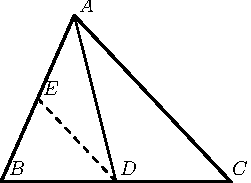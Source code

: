 import graph; size(4.05cm); real lsf=0.5; pen dps=linewidth(0.7)+fontsize(10); defaultpen(dps); pen ds=black; real xmin=-4.29967,xmax=14.889599628620946,ymin=-10.257892127383016,ymax=2.3000032142857147; 
pair B=(-2.5505183611387654,-1.9219567429112387), C=(2.777631842040108,-1.929116179128497), A=(-0.8551926682405302,1.931056195493834), D=(0.11355674045067143,-1.9255364610198678); 
draw(B--A,linewidth(1.2)); draw(A--C,linewidth(1.2)); draw(B--C,linewidth(1.2)); draw(A--D,linewidth(0.8)); draw((-1.7028555146896478,0.0045497262912977746)--D,linewidth(0.8)+linetype("4 4")); 
dot(B,linewidth(1.pt)+ds); label("$B$",(-2.4152664607576155,-1.8284228602376824),NE*lsf); dot(C,linewidth(1.pt)+ds); label("$C$",(2.763247082198562,-1.8140381003961374),NE*lsf); dot(A,linewidth(1.pt)+ds); label("$A$",(-0.8041733585045826,1.9547689780886364),NE*lsf); dot(D,linewidth(1.pt)+ds); label("$D$",(0.1596055508789283,-1.8140381003961374),NE*lsf); dot((-1.7028555146896478,0.0045497262912977746),linewidth(1.pt)+ds); label("$E$",(-1.638489429314189,0.02721115932161472),NE*lsf); 
clip((xmin,ymin)--(xmin,ymax)--(xmax,ymax)--(xmax,ymin)--cycle); 